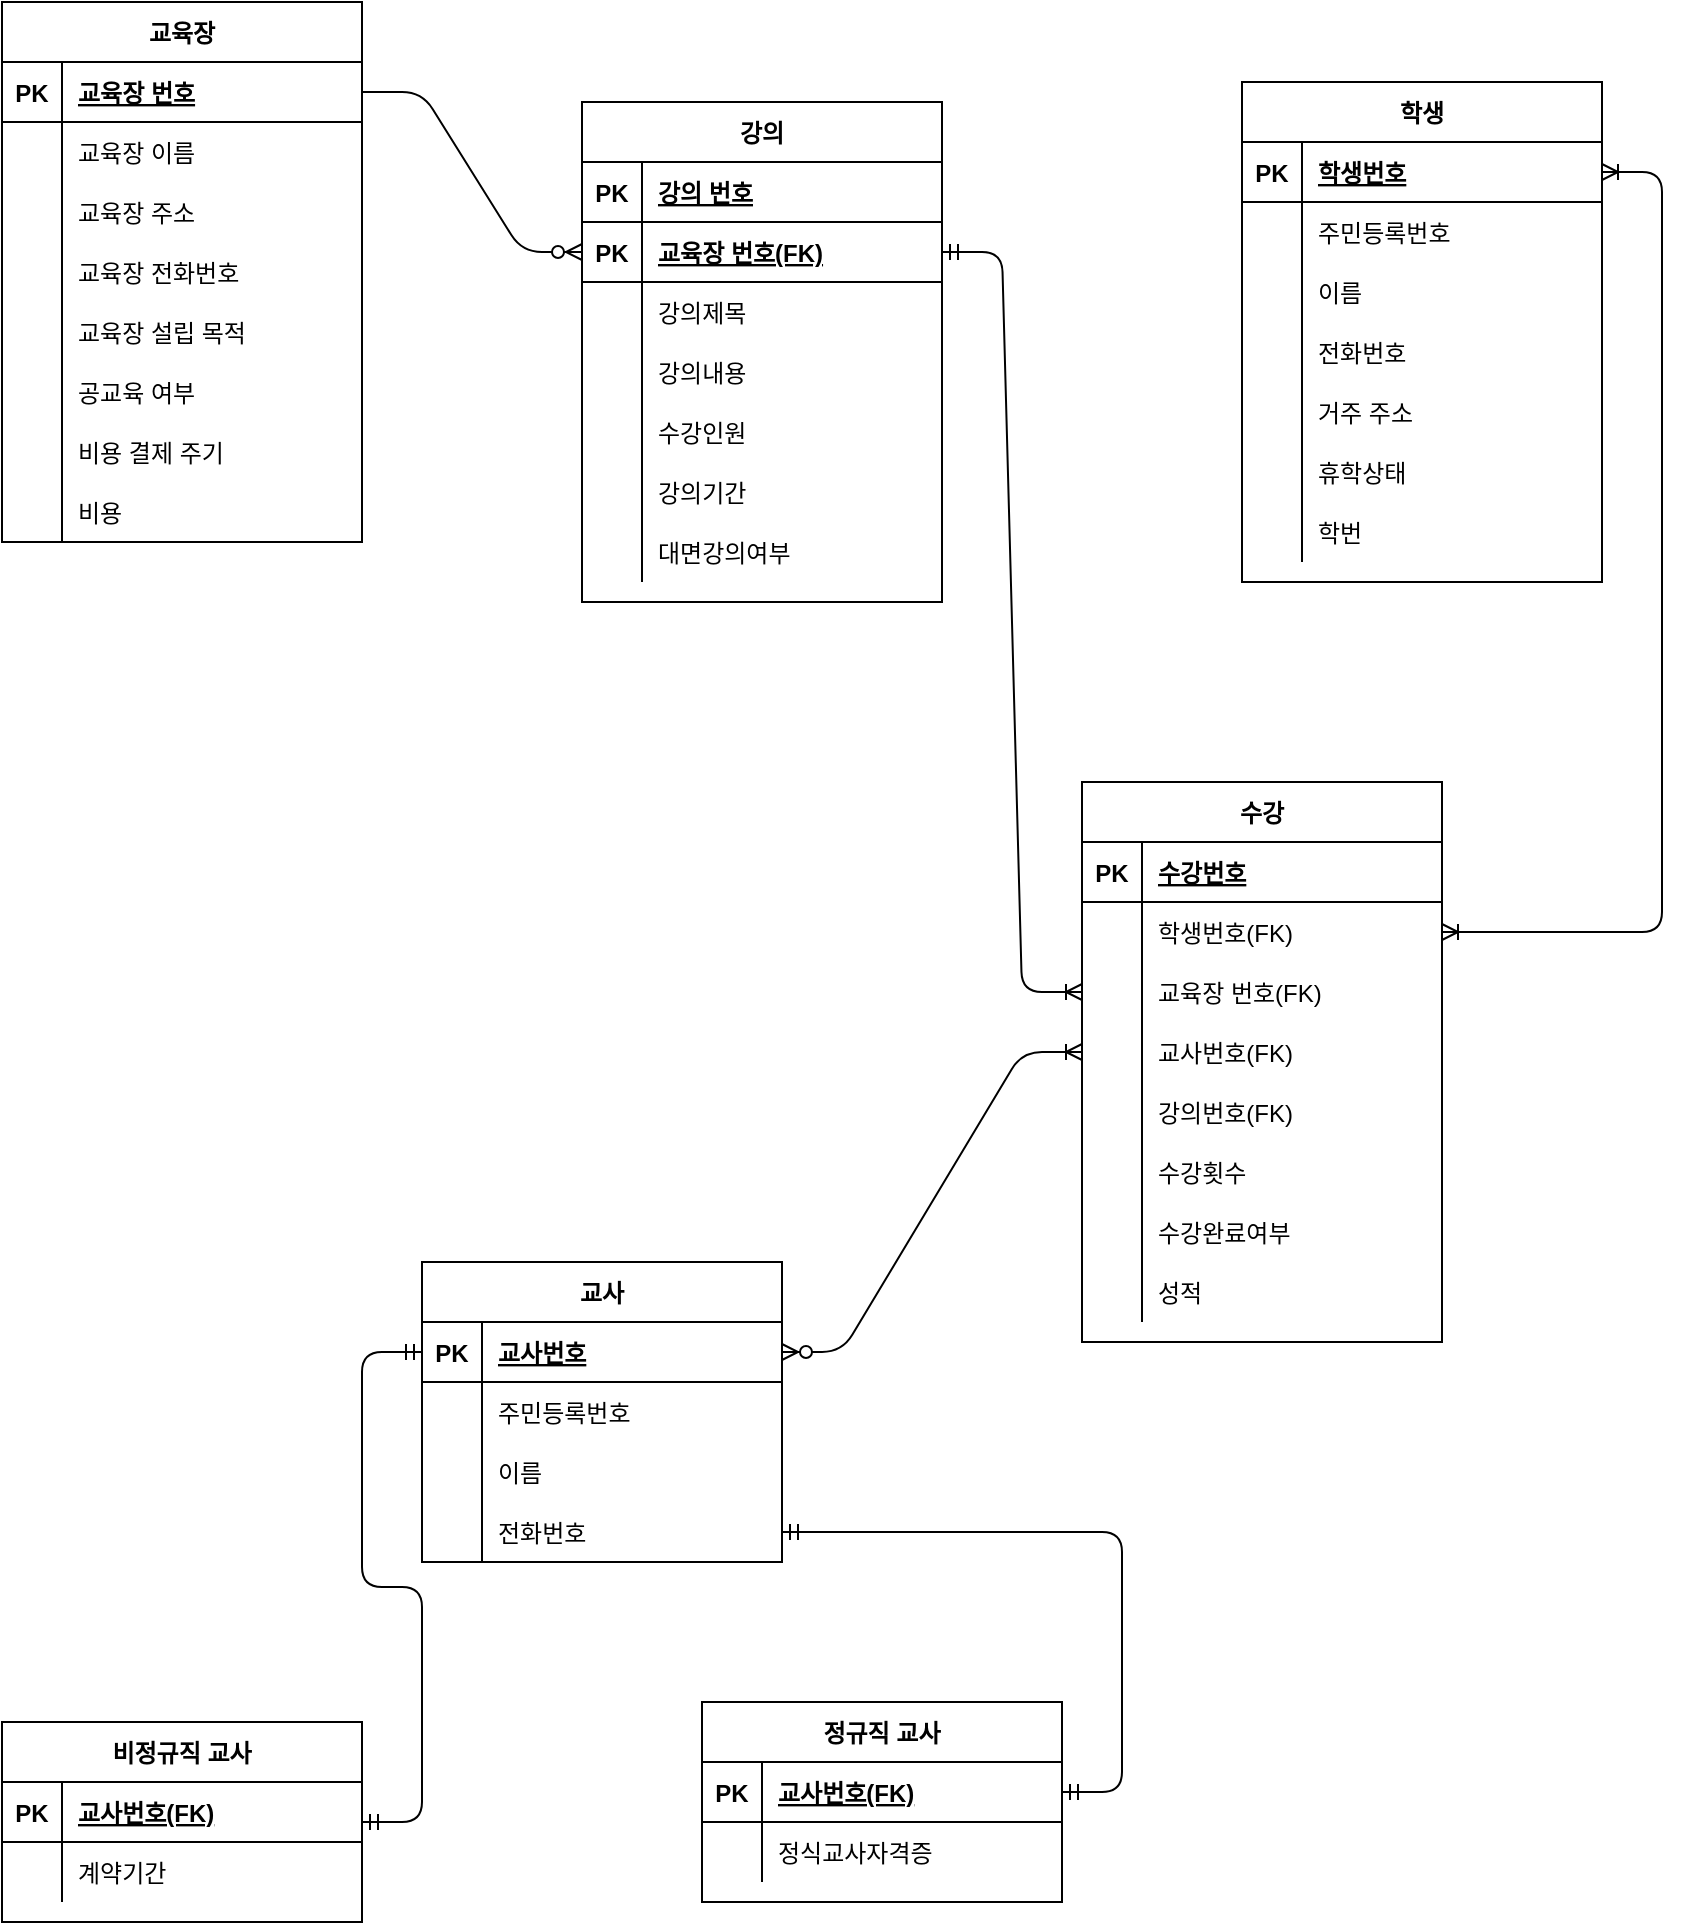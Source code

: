 <mxfile version="14.4.9" type="github">
  <diagram id="R2lEEEUBdFMjLlhIrx00" name="Page-1">
    <mxGraphModel dx="2031" dy="1134" grid="1" gridSize="10" guides="0" tooltips="1" connect="1" arrows="1" fold="1" page="1" pageScale="1" pageWidth="2000" pageHeight="2000" math="0" shadow="0" extFonts="Permanent Marker^https://fonts.googleapis.com/css?family=Permanent+Marker">
      <root>
        <mxCell id="0" />
        <mxCell id="1" parent="0" />
        <mxCell id="V_wv7amkp1t62BWTInBq-62" value="교육장" style="shape=table;startSize=30;container=1;collapsible=1;childLayout=tableLayout;fixedRows=1;rowLines=0;fontStyle=1;align=center;resizeLast=1;" vertex="1" parent="1">
          <mxGeometry x="770" y="10" width="180" height="270" as="geometry">
            <mxRectangle x="700" y="30" width="70" height="30" as="alternateBounds" />
          </mxGeometry>
        </mxCell>
        <mxCell id="V_wv7amkp1t62BWTInBq-63" value="" style="shape=partialRectangle;collapsible=0;dropTarget=0;pointerEvents=0;fillColor=none;top=0;left=0;bottom=1;right=0;points=[[0,0.5],[1,0.5]];portConstraint=eastwest;" vertex="1" parent="V_wv7amkp1t62BWTInBq-62">
          <mxGeometry y="30" width="180" height="30" as="geometry" />
        </mxCell>
        <mxCell id="V_wv7amkp1t62BWTInBq-64" value="PK" style="shape=partialRectangle;connectable=0;fillColor=none;top=0;left=0;bottom=0;right=0;fontStyle=1;overflow=hidden;" vertex="1" parent="V_wv7amkp1t62BWTInBq-63">
          <mxGeometry width="30" height="30" as="geometry" />
        </mxCell>
        <mxCell id="V_wv7amkp1t62BWTInBq-65" value="교육장 번호" style="shape=partialRectangle;connectable=0;fillColor=none;top=0;left=0;bottom=0;right=0;align=left;spacingLeft=6;fontStyle=5;overflow=hidden;" vertex="1" parent="V_wv7amkp1t62BWTInBq-63">
          <mxGeometry x="30" width="150" height="30" as="geometry" />
        </mxCell>
        <mxCell id="V_wv7amkp1t62BWTInBq-66" value="" style="shape=partialRectangle;collapsible=0;dropTarget=0;pointerEvents=0;fillColor=none;top=0;left=0;bottom=0;right=0;points=[[0,0.5],[1,0.5]];portConstraint=eastwest;" vertex="1" parent="V_wv7amkp1t62BWTInBq-62">
          <mxGeometry y="60" width="180" height="30" as="geometry" />
        </mxCell>
        <mxCell id="V_wv7amkp1t62BWTInBq-67" value="" style="shape=partialRectangle;connectable=0;fillColor=none;top=0;left=0;bottom=0;right=0;editable=1;overflow=hidden;" vertex="1" parent="V_wv7amkp1t62BWTInBq-66">
          <mxGeometry width="30" height="30" as="geometry" />
        </mxCell>
        <mxCell id="V_wv7amkp1t62BWTInBq-68" value="교육장 이름" style="shape=partialRectangle;connectable=0;fillColor=none;top=0;left=0;bottom=0;right=0;align=left;spacingLeft=6;overflow=hidden;" vertex="1" parent="V_wv7amkp1t62BWTInBq-66">
          <mxGeometry x="30" width="150" height="30" as="geometry" />
        </mxCell>
        <mxCell id="V_wv7amkp1t62BWTInBq-69" value="" style="shape=partialRectangle;collapsible=0;dropTarget=0;pointerEvents=0;fillColor=none;top=0;left=0;bottom=0;right=0;points=[[0,0.5],[1,0.5]];portConstraint=eastwest;" vertex="1" parent="V_wv7amkp1t62BWTInBq-62">
          <mxGeometry y="90" width="180" height="30" as="geometry" />
        </mxCell>
        <mxCell id="V_wv7amkp1t62BWTInBq-70" value="" style="shape=partialRectangle;connectable=0;fillColor=none;top=0;left=0;bottom=0;right=0;editable=1;overflow=hidden;" vertex="1" parent="V_wv7amkp1t62BWTInBq-69">
          <mxGeometry width="30" height="30" as="geometry" />
        </mxCell>
        <mxCell id="V_wv7amkp1t62BWTInBq-71" value="교육장 주소" style="shape=partialRectangle;connectable=0;fillColor=none;top=0;left=0;bottom=0;right=0;align=left;spacingLeft=6;overflow=hidden;" vertex="1" parent="V_wv7amkp1t62BWTInBq-69">
          <mxGeometry x="30" width="150" height="30" as="geometry" />
        </mxCell>
        <mxCell id="V_wv7amkp1t62BWTInBq-72" value="" style="shape=partialRectangle;collapsible=0;dropTarget=0;pointerEvents=0;fillColor=none;top=0;left=0;bottom=0;right=0;points=[[0,0.5],[1,0.5]];portConstraint=eastwest;" vertex="1" parent="V_wv7amkp1t62BWTInBq-62">
          <mxGeometry y="120" width="180" height="30" as="geometry" />
        </mxCell>
        <mxCell id="V_wv7amkp1t62BWTInBq-73" value="" style="shape=partialRectangle;connectable=0;fillColor=none;top=0;left=0;bottom=0;right=0;editable=1;overflow=hidden;" vertex="1" parent="V_wv7amkp1t62BWTInBq-72">
          <mxGeometry width="30" height="30" as="geometry" />
        </mxCell>
        <mxCell id="V_wv7amkp1t62BWTInBq-74" value="교육장 전화번호" style="shape=partialRectangle;connectable=0;fillColor=none;top=0;left=0;bottom=0;right=0;align=left;spacingLeft=6;overflow=hidden;" vertex="1" parent="V_wv7amkp1t62BWTInBq-72">
          <mxGeometry x="30" width="150" height="30" as="geometry" />
        </mxCell>
        <mxCell id="V_wv7amkp1t62BWTInBq-105" style="shape=partialRectangle;collapsible=0;dropTarget=0;pointerEvents=0;fillColor=none;top=0;left=0;bottom=0;right=0;points=[[0,0.5],[1,0.5]];portConstraint=eastwest;" vertex="1" parent="V_wv7amkp1t62BWTInBq-62">
          <mxGeometry y="150" width="180" height="30" as="geometry" />
        </mxCell>
        <mxCell id="V_wv7amkp1t62BWTInBq-106" style="shape=partialRectangle;connectable=0;fillColor=none;top=0;left=0;bottom=0;right=0;editable=1;overflow=hidden;" vertex="1" parent="V_wv7amkp1t62BWTInBq-105">
          <mxGeometry width="30" height="30" as="geometry" />
        </mxCell>
        <mxCell id="V_wv7amkp1t62BWTInBq-107" value="교육장 설립 목적" style="shape=partialRectangle;connectable=0;fillColor=none;top=0;left=0;bottom=0;right=0;align=left;spacingLeft=6;overflow=hidden;" vertex="1" parent="V_wv7amkp1t62BWTInBq-105">
          <mxGeometry x="30" width="150" height="30" as="geometry" />
        </mxCell>
        <mxCell id="V_wv7amkp1t62BWTInBq-114" style="shape=partialRectangle;collapsible=0;dropTarget=0;pointerEvents=0;fillColor=none;top=0;left=0;bottom=0;right=0;points=[[0,0.5],[1,0.5]];portConstraint=eastwest;" vertex="1" parent="V_wv7amkp1t62BWTInBq-62">
          <mxGeometry y="180" width="180" height="30" as="geometry" />
        </mxCell>
        <mxCell id="V_wv7amkp1t62BWTInBq-115" style="shape=partialRectangle;connectable=0;fillColor=none;top=0;left=0;bottom=0;right=0;editable=1;overflow=hidden;" vertex="1" parent="V_wv7amkp1t62BWTInBq-114">
          <mxGeometry width="30" height="30" as="geometry" />
        </mxCell>
        <mxCell id="V_wv7amkp1t62BWTInBq-116" value="공교육 여부" style="shape=partialRectangle;connectable=0;fillColor=none;top=0;left=0;bottom=0;right=0;align=left;spacingLeft=6;overflow=hidden;" vertex="1" parent="V_wv7amkp1t62BWTInBq-114">
          <mxGeometry x="30" width="150" height="30" as="geometry" />
        </mxCell>
        <mxCell id="V_wv7amkp1t62BWTInBq-111" style="shape=partialRectangle;collapsible=0;dropTarget=0;pointerEvents=0;fillColor=none;top=0;left=0;bottom=0;right=0;points=[[0,0.5],[1,0.5]];portConstraint=eastwest;" vertex="1" parent="V_wv7amkp1t62BWTInBq-62">
          <mxGeometry y="210" width="180" height="30" as="geometry" />
        </mxCell>
        <mxCell id="V_wv7amkp1t62BWTInBq-112" style="shape=partialRectangle;connectable=0;fillColor=none;top=0;left=0;bottom=0;right=0;editable=1;overflow=hidden;" vertex="1" parent="V_wv7amkp1t62BWTInBq-111">
          <mxGeometry width="30" height="30" as="geometry" />
        </mxCell>
        <mxCell id="V_wv7amkp1t62BWTInBq-113" value="비용 결제 주기" style="shape=partialRectangle;connectable=0;fillColor=none;top=0;left=0;bottom=0;right=0;align=left;spacingLeft=6;overflow=hidden;" vertex="1" parent="V_wv7amkp1t62BWTInBq-111">
          <mxGeometry x="30" width="150" height="30" as="geometry" />
        </mxCell>
        <mxCell id="V_wv7amkp1t62BWTInBq-108" style="shape=partialRectangle;collapsible=0;dropTarget=0;pointerEvents=0;fillColor=none;top=0;left=0;bottom=0;right=0;points=[[0,0.5],[1,0.5]];portConstraint=eastwest;" vertex="1" parent="V_wv7amkp1t62BWTInBq-62">
          <mxGeometry y="240" width="180" height="30" as="geometry" />
        </mxCell>
        <mxCell id="V_wv7amkp1t62BWTInBq-109" style="shape=partialRectangle;connectable=0;fillColor=none;top=0;left=0;bottom=0;right=0;editable=1;overflow=hidden;" vertex="1" parent="V_wv7amkp1t62BWTInBq-108">
          <mxGeometry width="30" height="30" as="geometry" />
        </mxCell>
        <mxCell id="V_wv7amkp1t62BWTInBq-110" value="비용" style="shape=partialRectangle;connectable=0;fillColor=none;top=0;left=0;bottom=0;right=0;align=left;spacingLeft=6;overflow=hidden;" vertex="1" parent="V_wv7amkp1t62BWTInBq-108">
          <mxGeometry x="30" width="150" height="30" as="geometry" />
        </mxCell>
        <mxCell id="V_wv7amkp1t62BWTInBq-76" value="학생" style="shape=table;startSize=30;container=1;collapsible=1;childLayout=tableLayout;fixedRows=1;rowLines=0;fontStyle=1;align=center;resizeLast=1;" vertex="1" parent="1">
          <mxGeometry x="1390" y="50" width="180" height="250" as="geometry" />
        </mxCell>
        <mxCell id="V_wv7amkp1t62BWTInBq-77" value="" style="shape=partialRectangle;collapsible=0;dropTarget=0;pointerEvents=0;fillColor=none;top=0;left=0;bottom=1;right=0;points=[[0,0.5],[1,0.5]];portConstraint=eastwest;" vertex="1" parent="V_wv7amkp1t62BWTInBq-76">
          <mxGeometry y="30" width="180" height="30" as="geometry" />
        </mxCell>
        <mxCell id="V_wv7amkp1t62BWTInBq-78" value="PK" style="shape=partialRectangle;connectable=0;fillColor=none;top=0;left=0;bottom=0;right=0;fontStyle=1;overflow=hidden;" vertex="1" parent="V_wv7amkp1t62BWTInBq-77">
          <mxGeometry width="30" height="30" as="geometry" />
        </mxCell>
        <mxCell id="V_wv7amkp1t62BWTInBq-79" value="학생번호" style="shape=partialRectangle;connectable=0;fillColor=none;top=0;left=0;bottom=0;right=0;align=left;spacingLeft=6;fontStyle=5;overflow=hidden;" vertex="1" parent="V_wv7amkp1t62BWTInBq-77">
          <mxGeometry x="30" width="150" height="30" as="geometry" />
        </mxCell>
        <mxCell id="V_wv7amkp1t62BWTInBq-136" style="shape=partialRectangle;collapsible=0;dropTarget=0;pointerEvents=0;fillColor=none;top=0;left=0;bottom=0;right=0;points=[[0,0.5],[1,0.5]];portConstraint=eastwest;" vertex="1" parent="V_wv7amkp1t62BWTInBq-76">
          <mxGeometry y="60" width="180" height="30" as="geometry" />
        </mxCell>
        <mxCell id="V_wv7amkp1t62BWTInBq-137" style="shape=partialRectangle;connectable=0;fillColor=none;top=0;left=0;bottom=0;right=0;editable=1;overflow=hidden;" vertex="1" parent="V_wv7amkp1t62BWTInBq-136">
          <mxGeometry width="30" height="30" as="geometry" />
        </mxCell>
        <mxCell id="V_wv7amkp1t62BWTInBq-138" value="주민등록번호" style="shape=partialRectangle;connectable=0;fillColor=none;top=0;left=0;bottom=0;right=0;align=left;spacingLeft=6;overflow=hidden;" vertex="1" parent="V_wv7amkp1t62BWTInBq-136">
          <mxGeometry x="30" width="150" height="30" as="geometry" />
        </mxCell>
        <mxCell id="V_wv7amkp1t62BWTInBq-80" value="" style="shape=partialRectangle;collapsible=0;dropTarget=0;pointerEvents=0;fillColor=none;top=0;left=0;bottom=0;right=0;points=[[0,0.5],[1,0.5]];portConstraint=eastwest;" vertex="1" parent="V_wv7amkp1t62BWTInBq-76">
          <mxGeometry y="90" width="180" height="30" as="geometry" />
        </mxCell>
        <mxCell id="V_wv7amkp1t62BWTInBq-81" value="" style="shape=partialRectangle;connectable=0;fillColor=none;top=0;left=0;bottom=0;right=0;editable=1;overflow=hidden;" vertex="1" parent="V_wv7amkp1t62BWTInBq-80">
          <mxGeometry width="30" height="30" as="geometry" />
        </mxCell>
        <mxCell id="V_wv7amkp1t62BWTInBq-82" value="이름" style="shape=partialRectangle;connectable=0;fillColor=none;top=0;left=0;bottom=0;right=0;align=left;spacingLeft=6;overflow=hidden;" vertex="1" parent="V_wv7amkp1t62BWTInBq-80">
          <mxGeometry x="30" width="150" height="30" as="geometry" />
        </mxCell>
        <mxCell id="V_wv7amkp1t62BWTInBq-83" value="" style="shape=partialRectangle;collapsible=0;dropTarget=0;pointerEvents=0;fillColor=none;top=0;left=0;bottom=0;right=0;points=[[0,0.5],[1,0.5]];portConstraint=eastwest;" vertex="1" parent="V_wv7amkp1t62BWTInBq-76">
          <mxGeometry y="120" width="180" height="30" as="geometry" />
        </mxCell>
        <mxCell id="V_wv7amkp1t62BWTInBq-84" value="" style="shape=partialRectangle;connectable=0;fillColor=none;top=0;left=0;bottom=0;right=0;editable=1;overflow=hidden;" vertex="1" parent="V_wv7amkp1t62BWTInBq-83">
          <mxGeometry width="30" height="30" as="geometry" />
        </mxCell>
        <mxCell id="V_wv7amkp1t62BWTInBq-85" value="전화번호" style="shape=partialRectangle;connectable=0;fillColor=none;top=0;left=0;bottom=0;right=0;align=left;spacingLeft=6;overflow=hidden;" vertex="1" parent="V_wv7amkp1t62BWTInBq-83">
          <mxGeometry x="30" width="150" height="30" as="geometry" />
        </mxCell>
        <mxCell id="V_wv7amkp1t62BWTInBq-86" value="" style="shape=partialRectangle;collapsible=0;dropTarget=0;pointerEvents=0;fillColor=none;top=0;left=0;bottom=0;right=0;points=[[0,0.5],[1,0.5]];portConstraint=eastwest;" vertex="1" parent="V_wv7amkp1t62BWTInBq-76">
          <mxGeometry y="150" width="180" height="30" as="geometry" />
        </mxCell>
        <mxCell id="V_wv7amkp1t62BWTInBq-87" value="" style="shape=partialRectangle;connectable=0;fillColor=none;top=0;left=0;bottom=0;right=0;editable=1;overflow=hidden;" vertex="1" parent="V_wv7amkp1t62BWTInBq-86">
          <mxGeometry width="30" height="30" as="geometry" />
        </mxCell>
        <mxCell id="V_wv7amkp1t62BWTInBq-88" value="거주 주소" style="shape=partialRectangle;connectable=0;fillColor=none;top=0;left=0;bottom=0;right=0;align=left;spacingLeft=6;overflow=hidden;" vertex="1" parent="V_wv7amkp1t62BWTInBq-86">
          <mxGeometry x="30" width="150" height="30" as="geometry" />
        </mxCell>
        <mxCell id="V_wv7amkp1t62BWTInBq-120" style="shape=partialRectangle;collapsible=0;dropTarget=0;pointerEvents=0;fillColor=none;top=0;left=0;bottom=0;right=0;points=[[0,0.5],[1,0.5]];portConstraint=eastwest;" vertex="1" parent="V_wv7amkp1t62BWTInBq-76">
          <mxGeometry y="180" width="180" height="30" as="geometry" />
        </mxCell>
        <mxCell id="V_wv7amkp1t62BWTInBq-121" style="shape=partialRectangle;connectable=0;fillColor=none;top=0;left=0;bottom=0;right=0;editable=1;overflow=hidden;" vertex="1" parent="V_wv7amkp1t62BWTInBq-120">
          <mxGeometry width="30" height="30" as="geometry" />
        </mxCell>
        <mxCell id="V_wv7amkp1t62BWTInBq-122" value="휴학상태" style="shape=partialRectangle;connectable=0;fillColor=none;top=0;left=0;bottom=0;right=0;align=left;spacingLeft=6;overflow=hidden;" vertex="1" parent="V_wv7amkp1t62BWTInBq-120">
          <mxGeometry x="30" width="150" height="30" as="geometry" />
        </mxCell>
        <mxCell id="V_wv7amkp1t62BWTInBq-117" style="shape=partialRectangle;collapsible=0;dropTarget=0;pointerEvents=0;fillColor=none;top=0;left=0;bottom=0;right=0;points=[[0,0.5],[1,0.5]];portConstraint=eastwest;" vertex="1" parent="V_wv7amkp1t62BWTInBq-76">
          <mxGeometry y="210" width="180" height="30" as="geometry" />
        </mxCell>
        <mxCell id="V_wv7amkp1t62BWTInBq-118" style="shape=partialRectangle;connectable=0;fillColor=none;top=0;left=0;bottom=0;right=0;editable=1;overflow=hidden;" vertex="1" parent="V_wv7amkp1t62BWTInBq-117">
          <mxGeometry width="30" height="30" as="geometry" />
        </mxCell>
        <mxCell id="V_wv7amkp1t62BWTInBq-119" value="학번" style="shape=partialRectangle;connectable=0;fillColor=none;top=0;left=0;bottom=0;right=0;align=left;spacingLeft=6;overflow=hidden;" vertex="1" parent="V_wv7amkp1t62BWTInBq-117">
          <mxGeometry x="30" width="150" height="30" as="geometry" />
        </mxCell>
        <mxCell id="V_wv7amkp1t62BWTInBq-123" value="수강" style="shape=table;startSize=30;container=1;collapsible=1;childLayout=tableLayout;fixedRows=1;rowLines=0;fontStyle=1;align=center;resizeLast=1;" vertex="1" parent="1">
          <mxGeometry x="1310" y="400" width="180" height="280" as="geometry" />
        </mxCell>
        <mxCell id="V_wv7amkp1t62BWTInBq-124" value="" style="shape=partialRectangle;collapsible=0;dropTarget=0;pointerEvents=0;fillColor=none;top=0;left=0;bottom=1;right=0;points=[[0,0.5],[1,0.5]];portConstraint=eastwest;" vertex="1" parent="V_wv7amkp1t62BWTInBq-123">
          <mxGeometry y="30" width="180" height="30" as="geometry" />
        </mxCell>
        <mxCell id="V_wv7amkp1t62BWTInBq-125" value="PK" style="shape=partialRectangle;connectable=0;fillColor=none;top=0;left=0;bottom=0;right=0;fontStyle=1;overflow=hidden;" vertex="1" parent="V_wv7amkp1t62BWTInBq-124">
          <mxGeometry width="30" height="30" as="geometry" />
        </mxCell>
        <mxCell id="V_wv7amkp1t62BWTInBq-126" value="수강번호" style="shape=partialRectangle;connectable=0;fillColor=none;top=0;left=0;bottom=0;right=0;align=left;spacingLeft=6;fontStyle=5;overflow=hidden;" vertex="1" parent="V_wv7amkp1t62BWTInBq-124">
          <mxGeometry x="30" width="150" height="30" as="geometry" />
        </mxCell>
        <mxCell id="V_wv7amkp1t62BWTInBq-127" value="" style="shape=partialRectangle;collapsible=0;dropTarget=0;pointerEvents=0;fillColor=none;top=0;left=0;bottom=0;right=0;points=[[0,0.5],[1,0.5]];portConstraint=eastwest;" vertex="1" parent="V_wv7amkp1t62BWTInBq-123">
          <mxGeometry y="60" width="180" height="30" as="geometry" />
        </mxCell>
        <mxCell id="V_wv7amkp1t62BWTInBq-128" value="" style="shape=partialRectangle;connectable=0;fillColor=none;top=0;left=0;bottom=0;right=0;editable=1;overflow=hidden;" vertex="1" parent="V_wv7amkp1t62BWTInBq-127">
          <mxGeometry width="30" height="30" as="geometry" />
        </mxCell>
        <mxCell id="V_wv7amkp1t62BWTInBq-129" value="학생번호(FK)" style="shape=partialRectangle;connectable=0;fillColor=none;top=0;left=0;bottom=0;right=0;align=left;spacingLeft=6;overflow=hidden;" vertex="1" parent="V_wv7amkp1t62BWTInBq-127">
          <mxGeometry x="30" width="150" height="30" as="geometry" />
        </mxCell>
        <mxCell id="V_wv7amkp1t62BWTInBq-130" value="" style="shape=partialRectangle;collapsible=0;dropTarget=0;pointerEvents=0;fillColor=none;top=0;left=0;bottom=0;right=0;points=[[0,0.5],[1,0.5]];portConstraint=eastwest;" vertex="1" parent="V_wv7amkp1t62BWTInBq-123">
          <mxGeometry y="90" width="180" height="30" as="geometry" />
        </mxCell>
        <mxCell id="V_wv7amkp1t62BWTInBq-131" value="" style="shape=partialRectangle;connectable=0;fillColor=none;top=0;left=0;bottom=0;right=0;editable=1;overflow=hidden;" vertex="1" parent="V_wv7amkp1t62BWTInBq-130">
          <mxGeometry width="30" height="30" as="geometry" />
        </mxCell>
        <mxCell id="V_wv7amkp1t62BWTInBq-132" value="교육장 번호(FK)" style="shape=partialRectangle;connectable=0;fillColor=none;top=0;left=0;bottom=0;right=0;align=left;spacingLeft=6;overflow=hidden;" vertex="1" parent="V_wv7amkp1t62BWTInBq-130">
          <mxGeometry x="30" width="150" height="30" as="geometry" />
        </mxCell>
        <mxCell id="V_wv7amkp1t62BWTInBq-254" style="shape=partialRectangle;collapsible=0;dropTarget=0;pointerEvents=0;fillColor=none;top=0;left=0;bottom=0;right=0;points=[[0,0.5],[1,0.5]];portConstraint=eastwest;" vertex="1" parent="V_wv7amkp1t62BWTInBq-123">
          <mxGeometry y="120" width="180" height="30" as="geometry" />
        </mxCell>
        <mxCell id="V_wv7amkp1t62BWTInBq-255" style="shape=partialRectangle;connectable=0;fillColor=none;top=0;left=0;bottom=0;right=0;editable=1;overflow=hidden;" vertex="1" parent="V_wv7amkp1t62BWTInBq-254">
          <mxGeometry width="30" height="30" as="geometry" />
        </mxCell>
        <mxCell id="V_wv7amkp1t62BWTInBq-256" value="교사번호(FK)" style="shape=partialRectangle;connectable=0;fillColor=none;top=0;left=0;bottom=0;right=0;align=left;spacingLeft=6;overflow=hidden;" vertex="1" parent="V_wv7amkp1t62BWTInBq-254">
          <mxGeometry x="30" width="150" height="30" as="geometry" />
        </mxCell>
        <mxCell id="V_wv7amkp1t62BWTInBq-133" value="" style="shape=partialRectangle;collapsible=0;dropTarget=0;pointerEvents=0;fillColor=none;top=0;left=0;bottom=0;right=0;points=[[0,0.5],[1,0.5]];portConstraint=eastwest;" vertex="1" parent="V_wv7amkp1t62BWTInBq-123">
          <mxGeometry y="150" width="180" height="30" as="geometry" />
        </mxCell>
        <mxCell id="V_wv7amkp1t62BWTInBq-134" value="" style="shape=partialRectangle;connectable=0;fillColor=none;top=0;left=0;bottom=0;right=0;editable=1;overflow=hidden;" vertex="1" parent="V_wv7amkp1t62BWTInBq-133">
          <mxGeometry width="30" height="30" as="geometry" />
        </mxCell>
        <mxCell id="V_wv7amkp1t62BWTInBq-135" value="강의번호(FK)" style="shape=partialRectangle;connectable=0;fillColor=none;top=0;left=0;bottom=0;right=0;align=left;spacingLeft=6;overflow=hidden;" vertex="1" parent="V_wv7amkp1t62BWTInBq-133">
          <mxGeometry x="30" width="150" height="30" as="geometry" />
        </mxCell>
        <mxCell id="V_wv7amkp1t62BWTInBq-234" style="shape=partialRectangle;collapsible=0;dropTarget=0;pointerEvents=0;fillColor=none;top=0;left=0;bottom=0;right=0;points=[[0,0.5],[1,0.5]];portConstraint=eastwest;" vertex="1" parent="V_wv7amkp1t62BWTInBq-123">
          <mxGeometry y="180" width="180" height="30" as="geometry" />
        </mxCell>
        <mxCell id="V_wv7amkp1t62BWTInBq-235" style="shape=partialRectangle;connectable=0;fillColor=none;top=0;left=0;bottom=0;right=0;editable=1;overflow=hidden;" vertex="1" parent="V_wv7amkp1t62BWTInBq-234">
          <mxGeometry width="30" height="30" as="geometry" />
        </mxCell>
        <mxCell id="V_wv7amkp1t62BWTInBq-236" value="수강횟수" style="shape=partialRectangle;connectable=0;fillColor=none;top=0;left=0;bottom=0;right=0;align=left;spacingLeft=6;overflow=hidden;" vertex="1" parent="V_wv7amkp1t62BWTInBq-234">
          <mxGeometry x="30" width="150" height="30" as="geometry" />
        </mxCell>
        <mxCell id="V_wv7amkp1t62BWTInBq-246" style="shape=partialRectangle;collapsible=0;dropTarget=0;pointerEvents=0;fillColor=none;top=0;left=0;bottom=0;right=0;points=[[0,0.5],[1,0.5]];portConstraint=eastwest;" vertex="1" parent="V_wv7amkp1t62BWTInBq-123">
          <mxGeometry y="210" width="180" height="30" as="geometry" />
        </mxCell>
        <mxCell id="V_wv7amkp1t62BWTInBq-247" style="shape=partialRectangle;connectable=0;fillColor=none;top=0;left=0;bottom=0;right=0;editable=1;overflow=hidden;" vertex="1" parent="V_wv7amkp1t62BWTInBq-246">
          <mxGeometry width="30" height="30" as="geometry" />
        </mxCell>
        <mxCell id="V_wv7amkp1t62BWTInBq-248" value="수강완료여부" style="shape=partialRectangle;connectable=0;fillColor=none;top=0;left=0;bottom=0;right=0;align=left;spacingLeft=6;overflow=hidden;" vertex="1" parent="V_wv7amkp1t62BWTInBq-246">
          <mxGeometry x="30" width="150" height="30" as="geometry" />
        </mxCell>
        <mxCell id="V_wv7amkp1t62BWTInBq-243" style="shape=partialRectangle;collapsible=0;dropTarget=0;pointerEvents=0;fillColor=none;top=0;left=0;bottom=0;right=0;points=[[0,0.5],[1,0.5]];portConstraint=eastwest;" vertex="1" parent="V_wv7amkp1t62BWTInBq-123">
          <mxGeometry y="240" width="180" height="30" as="geometry" />
        </mxCell>
        <mxCell id="V_wv7amkp1t62BWTInBq-244" style="shape=partialRectangle;connectable=0;fillColor=none;top=0;left=0;bottom=0;right=0;editable=1;overflow=hidden;" vertex="1" parent="V_wv7amkp1t62BWTInBq-243">
          <mxGeometry width="30" height="30" as="geometry" />
        </mxCell>
        <mxCell id="V_wv7amkp1t62BWTInBq-245" value="성적" style="shape=partialRectangle;connectable=0;fillColor=none;top=0;left=0;bottom=0;right=0;align=left;spacingLeft=6;overflow=hidden;" vertex="1" parent="V_wv7amkp1t62BWTInBq-243">
          <mxGeometry x="30" width="150" height="30" as="geometry" />
        </mxCell>
        <mxCell id="V_wv7amkp1t62BWTInBq-139" value="강의" style="shape=table;startSize=30;container=1;collapsible=1;childLayout=tableLayout;fixedRows=1;rowLines=0;fontStyle=1;align=center;resizeLast=1;" vertex="1" parent="1">
          <mxGeometry x="1060" y="60" width="180" height="250" as="geometry" />
        </mxCell>
        <mxCell id="V_wv7amkp1t62BWTInBq-172" style="shape=partialRectangle;collapsible=0;dropTarget=0;pointerEvents=0;fillColor=none;top=0;left=0;bottom=1;right=0;points=[[0,0.5],[1,0.5]];portConstraint=eastwest;" vertex="1" parent="V_wv7amkp1t62BWTInBq-139">
          <mxGeometry y="30" width="180" height="30" as="geometry" />
        </mxCell>
        <mxCell id="V_wv7amkp1t62BWTInBq-173" value="PK" style="shape=partialRectangle;connectable=0;fillColor=none;top=0;left=0;bottom=0;right=0;fontStyle=1;overflow=hidden;" vertex="1" parent="V_wv7amkp1t62BWTInBq-172">
          <mxGeometry width="30" height="30" as="geometry" />
        </mxCell>
        <mxCell id="V_wv7amkp1t62BWTInBq-174" value="강의 번호" style="shape=partialRectangle;connectable=0;fillColor=none;top=0;left=0;bottom=0;right=0;align=left;spacingLeft=6;fontStyle=5;overflow=hidden;" vertex="1" parent="V_wv7amkp1t62BWTInBq-172">
          <mxGeometry x="30" width="150" height="30" as="geometry" />
        </mxCell>
        <mxCell id="V_wv7amkp1t62BWTInBq-140" value="" style="shape=partialRectangle;collapsible=0;dropTarget=0;pointerEvents=0;fillColor=none;top=0;left=0;bottom=1;right=0;points=[[0,0.5],[1,0.5]];portConstraint=eastwest;" vertex="1" parent="V_wv7amkp1t62BWTInBq-139">
          <mxGeometry y="60" width="180" height="30" as="geometry" />
        </mxCell>
        <mxCell id="V_wv7amkp1t62BWTInBq-141" value="PK" style="shape=partialRectangle;connectable=0;fillColor=none;top=0;left=0;bottom=0;right=0;fontStyle=1;overflow=hidden;" vertex="1" parent="V_wv7amkp1t62BWTInBq-140">
          <mxGeometry width="30" height="30" as="geometry" />
        </mxCell>
        <mxCell id="V_wv7amkp1t62BWTInBq-142" value="교육장 번호(FK)" style="shape=partialRectangle;connectable=0;fillColor=none;top=0;left=0;bottom=0;right=0;align=left;spacingLeft=6;fontStyle=5;overflow=hidden;" vertex="1" parent="V_wv7amkp1t62BWTInBq-140">
          <mxGeometry x="30" width="150" height="30" as="geometry" />
        </mxCell>
        <mxCell id="V_wv7amkp1t62BWTInBq-237" style="shape=partialRectangle;collapsible=0;dropTarget=0;pointerEvents=0;fillColor=none;top=0;left=0;bottom=0;right=0;points=[[0,0.5],[1,0.5]];portConstraint=eastwest;" vertex="1" parent="V_wv7amkp1t62BWTInBq-139">
          <mxGeometry y="90" width="180" height="30" as="geometry" />
        </mxCell>
        <mxCell id="V_wv7amkp1t62BWTInBq-238" style="shape=partialRectangle;connectable=0;fillColor=none;top=0;left=0;bottom=0;right=0;editable=1;overflow=hidden;" vertex="1" parent="V_wv7amkp1t62BWTInBq-237">
          <mxGeometry width="30" height="30" as="geometry" />
        </mxCell>
        <mxCell id="V_wv7amkp1t62BWTInBq-239" value="강의제목" style="shape=partialRectangle;connectable=0;fillColor=none;top=0;left=0;bottom=0;right=0;align=left;spacingLeft=6;overflow=hidden;" vertex="1" parent="V_wv7amkp1t62BWTInBq-237">
          <mxGeometry x="30" width="150" height="30" as="geometry" />
        </mxCell>
        <mxCell id="V_wv7amkp1t62BWTInBq-143" value="" style="shape=partialRectangle;collapsible=0;dropTarget=0;pointerEvents=0;fillColor=none;top=0;left=0;bottom=0;right=0;points=[[0,0.5],[1,0.5]];portConstraint=eastwest;" vertex="1" parent="V_wv7amkp1t62BWTInBq-139">
          <mxGeometry y="120" width="180" height="30" as="geometry" />
        </mxCell>
        <mxCell id="V_wv7amkp1t62BWTInBq-144" value="" style="shape=partialRectangle;connectable=0;fillColor=none;top=0;left=0;bottom=0;right=0;editable=1;overflow=hidden;" vertex="1" parent="V_wv7amkp1t62BWTInBq-143">
          <mxGeometry width="30" height="30" as="geometry" />
        </mxCell>
        <mxCell id="V_wv7amkp1t62BWTInBq-145" value="강의내용" style="shape=partialRectangle;connectable=0;fillColor=none;top=0;left=0;bottom=0;right=0;align=left;spacingLeft=6;overflow=hidden;" vertex="1" parent="V_wv7amkp1t62BWTInBq-143">
          <mxGeometry x="30" width="150" height="30" as="geometry" />
        </mxCell>
        <mxCell id="V_wv7amkp1t62BWTInBq-146" value="" style="shape=partialRectangle;collapsible=0;dropTarget=0;pointerEvents=0;fillColor=none;top=0;left=0;bottom=0;right=0;points=[[0,0.5],[1,0.5]];portConstraint=eastwest;" vertex="1" parent="V_wv7amkp1t62BWTInBq-139">
          <mxGeometry y="150" width="180" height="30" as="geometry" />
        </mxCell>
        <mxCell id="V_wv7amkp1t62BWTInBq-147" value="" style="shape=partialRectangle;connectable=0;fillColor=none;top=0;left=0;bottom=0;right=0;editable=1;overflow=hidden;" vertex="1" parent="V_wv7amkp1t62BWTInBq-146">
          <mxGeometry width="30" height="30" as="geometry" />
        </mxCell>
        <mxCell id="V_wv7amkp1t62BWTInBq-148" value="수강인원" style="shape=partialRectangle;connectable=0;fillColor=none;top=0;left=0;bottom=0;right=0;align=left;spacingLeft=6;overflow=hidden;" vertex="1" parent="V_wv7amkp1t62BWTInBq-146">
          <mxGeometry x="30" width="150" height="30" as="geometry" />
        </mxCell>
        <mxCell id="V_wv7amkp1t62BWTInBq-149" value="" style="shape=partialRectangle;collapsible=0;dropTarget=0;pointerEvents=0;fillColor=none;top=0;left=0;bottom=0;right=0;points=[[0,0.5],[1,0.5]];portConstraint=eastwest;" vertex="1" parent="V_wv7amkp1t62BWTInBq-139">
          <mxGeometry y="180" width="180" height="30" as="geometry" />
        </mxCell>
        <mxCell id="V_wv7amkp1t62BWTInBq-150" value="" style="shape=partialRectangle;connectable=0;fillColor=none;top=0;left=0;bottom=0;right=0;editable=1;overflow=hidden;" vertex="1" parent="V_wv7amkp1t62BWTInBq-149">
          <mxGeometry width="30" height="30" as="geometry" />
        </mxCell>
        <mxCell id="V_wv7amkp1t62BWTInBq-151" value="강의기간" style="shape=partialRectangle;connectable=0;fillColor=none;top=0;left=0;bottom=0;right=0;align=left;spacingLeft=6;overflow=hidden;" vertex="1" parent="V_wv7amkp1t62BWTInBq-149">
          <mxGeometry x="30" width="150" height="30" as="geometry" />
        </mxCell>
        <mxCell id="V_wv7amkp1t62BWTInBq-178" style="shape=partialRectangle;collapsible=0;dropTarget=0;pointerEvents=0;fillColor=none;top=0;left=0;bottom=0;right=0;points=[[0,0.5],[1,0.5]];portConstraint=eastwest;" vertex="1" parent="V_wv7amkp1t62BWTInBq-139">
          <mxGeometry y="210" width="180" height="30" as="geometry" />
        </mxCell>
        <mxCell id="V_wv7amkp1t62BWTInBq-179" style="shape=partialRectangle;connectable=0;fillColor=none;top=0;left=0;bottom=0;right=0;editable=1;overflow=hidden;" vertex="1" parent="V_wv7amkp1t62BWTInBq-178">
          <mxGeometry width="30" height="30" as="geometry" />
        </mxCell>
        <mxCell id="V_wv7amkp1t62BWTInBq-180" value="대면강의여부" style="shape=partialRectangle;connectable=0;fillColor=none;top=0;left=0;bottom=0;right=0;align=left;spacingLeft=6;overflow=hidden;" vertex="1" parent="V_wv7amkp1t62BWTInBq-178">
          <mxGeometry x="30" width="150" height="30" as="geometry" />
        </mxCell>
        <mxCell id="V_wv7amkp1t62BWTInBq-181" value="" style="edgeStyle=entityRelationEdgeStyle;fontSize=12;html=1;endArrow=ERzeroToMany;endFill=1;exitX=1;exitY=0.5;exitDx=0;exitDy=0;" edge="1" parent="1" source="V_wv7amkp1t62BWTInBq-63" target="V_wv7amkp1t62BWTInBq-140">
          <mxGeometry width="100" height="100" relative="1" as="geometry">
            <mxPoint x="940" y="220" as="sourcePoint" />
            <mxPoint x="1040" y="120" as="targetPoint" />
          </mxGeometry>
        </mxCell>
        <mxCell id="V_wv7amkp1t62BWTInBq-182" value="교사" style="shape=table;startSize=30;container=1;collapsible=1;childLayout=tableLayout;fixedRows=1;rowLines=0;fontStyle=1;align=center;resizeLast=1;" vertex="1" parent="1">
          <mxGeometry x="980" y="640" width="180" height="150" as="geometry" />
        </mxCell>
        <mxCell id="V_wv7amkp1t62BWTInBq-183" value="" style="shape=partialRectangle;collapsible=0;dropTarget=0;pointerEvents=0;fillColor=none;top=0;left=0;bottom=1;right=0;points=[[0,0.5],[1,0.5]];portConstraint=eastwest;" vertex="1" parent="V_wv7amkp1t62BWTInBq-182">
          <mxGeometry y="30" width="180" height="30" as="geometry" />
        </mxCell>
        <mxCell id="V_wv7amkp1t62BWTInBq-184" value="PK" style="shape=partialRectangle;connectable=0;fillColor=none;top=0;left=0;bottom=0;right=0;fontStyle=1;overflow=hidden;" vertex="1" parent="V_wv7amkp1t62BWTInBq-183">
          <mxGeometry width="30" height="30" as="geometry" />
        </mxCell>
        <mxCell id="V_wv7amkp1t62BWTInBq-185" value="교사번호" style="shape=partialRectangle;connectable=0;fillColor=none;top=0;left=0;bottom=0;right=0;align=left;spacingLeft=6;fontStyle=5;overflow=hidden;" vertex="1" parent="V_wv7amkp1t62BWTInBq-183">
          <mxGeometry x="30" width="150" height="30" as="geometry" />
        </mxCell>
        <mxCell id="V_wv7amkp1t62BWTInBq-186" value="" style="shape=partialRectangle;collapsible=0;dropTarget=0;pointerEvents=0;fillColor=none;top=0;left=0;bottom=0;right=0;points=[[0,0.5],[1,0.5]];portConstraint=eastwest;" vertex="1" parent="V_wv7amkp1t62BWTInBq-182">
          <mxGeometry y="60" width="180" height="30" as="geometry" />
        </mxCell>
        <mxCell id="V_wv7amkp1t62BWTInBq-187" value="" style="shape=partialRectangle;connectable=0;fillColor=none;top=0;left=0;bottom=0;right=0;editable=1;overflow=hidden;" vertex="1" parent="V_wv7amkp1t62BWTInBq-186">
          <mxGeometry width="30" height="30" as="geometry" />
        </mxCell>
        <mxCell id="V_wv7amkp1t62BWTInBq-188" value="주민등록번호" style="shape=partialRectangle;connectable=0;fillColor=none;top=0;left=0;bottom=0;right=0;align=left;spacingLeft=6;overflow=hidden;" vertex="1" parent="V_wv7amkp1t62BWTInBq-186">
          <mxGeometry x="30" width="150" height="30" as="geometry" />
        </mxCell>
        <mxCell id="V_wv7amkp1t62BWTInBq-189" value="" style="shape=partialRectangle;collapsible=0;dropTarget=0;pointerEvents=0;fillColor=none;top=0;left=0;bottom=0;right=0;points=[[0,0.5],[1,0.5]];portConstraint=eastwest;" vertex="1" parent="V_wv7amkp1t62BWTInBq-182">
          <mxGeometry y="90" width="180" height="30" as="geometry" />
        </mxCell>
        <mxCell id="V_wv7amkp1t62BWTInBq-190" value="" style="shape=partialRectangle;connectable=0;fillColor=none;top=0;left=0;bottom=0;right=0;editable=1;overflow=hidden;" vertex="1" parent="V_wv7amkp1t62BWTInBq-189">
          <mxGeometry width="30" height="30" as="geometry" />
        </mxCell>
        <mxCell id="V_wv7amkp1t62BWTInBq-191" value="이름" style="shape=partialRectangle;connectable=0;fillColor=none;top=0;left=0;bottom=0;right=0;align=left;spacingLeft=6;overflow=hidden;" vertex="1" parent="V_wv7amkp1t62BWTInBq-189">
          <mxGeometry x="30" width="150" height="30" as="geometry" />
        </mxCell>
        <mxCell id="V_wv7amkp1t62BWTInBq-192" value="" style="shape=partialRectangle;collapsible=0;dropTarget=0;pointerEvents=0;fillColor=none;top=0;left=0;bottom=0;right=0;points=[[0,0.5],[1,0.5]];portConstraint=eastwest;" vertex="1" parent="V_wv7amkp1t62BWTInBq-182">
          <mxGeometry y="120" width="180" height="30" as="geometry" />
        </mxCell>
        <mxCell id="V_wv7amkp1t62BWTInBq-193" value="" style="shape=partialRectangle;connectable=0;fillColor=none;top=0;left=0;bottom=0;right=0;editable=1;overflow=hidden;" vertex="1" parent="V_wv7amkp1t62BWTInBq-192">
          <mxGeometry width="30" height="30" as="geometry" />
        </mxCell>
        <mxCell id="V_wv7amkp1t62BWTInBq-194" value="전화번호" style="shape=partialRectangle;connectable=0;fillColor=none;top=0;left=0;bottom=0;right=0;align=left;spacingLeft=6;overflow=hidden;" vertex="1" parent="V_wv7amkp1t62BWTInBq-192">
          <mxGeometry x="30" width="150" height="30" as="geometry" />
        </mxCell>
        <mxCell id="V_wv7amkp1t62BWTInBq-201" value="정규직 교사" style="shape=table;startSize=30;container=1;collapsible=1;childLayout=tableLayout;fixedRows=1;rowLines=0;fontStyle=1;align=center;resizeLast=1;" vertex="1" parent="1">
          <mxGeometry x="1120" y="860" width="180" height="100" as="geometry" />
        </mxCell>
        <mxCell id="V_wv7amkp1t62BWTInBq-202" value="" style="shape=partialRectangle;collapsible=0;dropTarget=0;pointerEvents=0;fillColor=none;top=0;left=0;bottom=1;right=0;points=[[0,0.5],[1,0.5]];portConstraint=eastwest;" vertex="1" parent="V_wv7amkp1t62BWTInBq-201">
          <mxGeometry y="30" width="180" height="30" as="geometry" />
        </mxCell>
        <mxCell id="V_wv7amkp1t62BWTInBq-203" value="PK" style="shape=partialRectangle;connectable=0;fillColor=none;top=0;left=0;bottom=0;right=0;fontStyle=1;overflow=hidden;" vertex="1" parent="V_wv7amkp1t62BWTInBq-202">
          <mxGeometry width="30" height="30" as="geometry" />
        </mxCell>
        <mxCell id="V_wv7amkp1t62BWTInBq-204" value="교사번호(FK)" style="shape=partialRectangle;connectable=0;fillColor=none;top=0;left=0;bottom=0;right=0;align=left;spacingLeft=6;fontStyle=5;overflow=hidden;" vertex="1" parent="V_wv7amkp1t62BWTInBq-202">
          <mxGeometry x="30" width="150" height="30" as="geometry" />
        </mxCell>
        <mxCell id="V_wv7amkp1t62BWTInBq-205" value="" style="shape=partialRectangle;collapsible=0;dropTarget=0;pointerEvents=0;fillColor=none;top=0;left=0;bottom=0;right=0;points=[[0,0.5],[1,0.5]];portConstraint=eastwest;" vertex="1" parent="V_wv7amkp1t62BWTInBq-201">
          <mxGeometry y="60" width="180" height="30" as="geometry" />
        </mxCell>
        <mxCell id="V_wv7amkp1t62BWTInBq-206" value="" style="shape=partialRectangle;connectable=0;fillColor=none;top=0;left=0;bottom=0;right=0;editable=1;overflow=hidden;" vertex="1" parent="V_wv7amkp1t62BWTInBq-205">
          <mxGeometry width="30" height="30" as="geometry" />
        </mxCell>
        <mxCell id="V_wv7amkp1t62BWTInBq-207" value="정식교사자격증" style="shape=partialRectangle;connectable=0;fillColor=none;top=0;left=0;bottom=0;right=0;align=left;spacingLeft=6;overflow=hidden;" vertex="1" parent="V_wv7amkp1t62BWTInBq-205">
          <mxGeometry x="30" width="150" height="30" as="geometry" />
        </mxCell>
        <mxCell id="V_wv7amkp1t62BWTInBq-214" value="비정규직 교사" style="shape=table;startSize=30;container=1;collapsible=1;childLayout=tableLayout;fixedRows=1;rowLines=0;fontStyle=1;align=center;resizeLast=1;" vertex="1" parent="1">
          <mxGeometry x="770" y="870" width="180" height="100" as="geometry" />
        </mxCell>
        <mxCell id="V_wv7amkp1t62BWTInBq-215" value="" style="shape=partialRectangle;collapsible=0;dropTarget=0;pointerEvents=0;fillColor=none;top=0;left=0;bottom=1;right=0;points=[[0,0.5],[1,0.5]];portConstraint=eastwest;" vertex="1" parent="V_wv7amkp1t62BWTInBq-214">
          <mxGeometry y="30" width="180" height="30" as="geometry" />
        </mxCell>
        <mxCell id="V_wv7amkp1t62BWTInBq-216" value="PK" style="shape=partialRectangle;connectable=0;fillColor=none;top=0;left=0;bottom=0;right=0;fontStyle=1;overflow=hidden;" vertex="1" parent="V_wv7amkp1t62BWTInBq-215">
          <mxGeometry width="30" height="30" as="geometry" />
        </mxCell>
        <mxCell id="V_wv7amkp1t62BWTInBq-217" value="교사번호(FK)" style="shape=partialRectangle;connectable=0;fillColor=none;top=0;left=0;bottom=0;right=0;align=left;spacingLeft=6;fontStyle=5;overflow=hidden;" vertex="1" parent="V_wv7amkp1t62BWTInBq-215">
          <mxGeometry x="30" width="150" height="30" as="geometry" />
        </mxCell>
        <mxCell id="V_wv7amkp1t62BWTInBq-218" value="" style="shape=partialRectangle;collapsible=0;dropTarget=0;pointerEvents=0;fillColor=none;top=0;left=0;bottom=0;right=0;points=[[0,0.5],[1,0.5]];portConstraint=eastwest;" vertex="1" parent="V_wv7amkp1t62BWTInBq-214">
          <mxGeometry y="60" width="180" height="30" as="geometry" />
        </mxCell>
        <mxCell id="V_wv7amkp1t62BWTInBq-219" value="" style="shape=partialRectangle;connectable=0;fillColor=none;top=0;left=0;bottom=0;right=0;editable=1;overflow=hidden;" vertex="1" parent="V_wv7amkp1t62BWTInBq-218">
          <mxGeometry width="30" height="30" as="geometry" />
        </mxCell>
        <mxCell id="V_wv7amkp1t62BWTInBq-220" value="계약기간" style="shape=partialRectangle;connectable=0;fillColor=none;top=0;left=0;bottom=0;right=0;align=left;spacingLeft=6;overflow=hidden;" vertex="1" parent="V_wv7amkp1t62BWTInBq-218">
          <mxGeometry x="30" width="150" height="30" as="geometry" />
        </mxCell>
        <mxCell id="V_wv7amkp1t62BWTInBq-227" value="" style="edgeStyle=entityRelationEdgeStyle;fontSize=12;html=1;endArrow=ERmandOne;startArrow=ERmandOne;exitX=1;exitY=0.5;exitDx=0;exitDy=0;" edge="1" parent="1" source="V_wv7amkp1t62BWTInBq-192" target="V_wv7amkp1t62BWTInBq-202">
          <mxGeometry width="100" height="100" relative="1" as="geometry">
            <mxPoint x="1110" y="710" as="sourcePoint" />
            <mxPoint x="1210" y="610" as="targetPoint" />
          </mxGeometry>
        </mxCell>
        <mxCell id="V_wv7amkp1t62BWTInBq-228" value="" style="edgeStyle=entityRelationEdgeStyle;fontSize=12;html=1;endArrow=ERmandOne;startArrow=ERmandOne;entryX=0;entryY=0.5;entryDx=0;entryDy=0;" edge="1" parent="1" source="V_wv7amkp1t62BWTInBq-214" target="V_wv7amkp1t62BWTInBq-183">
          <mxGeometry width="100" height="100" relative="1" as="geometry">
            <mxPoint x="850" y="870" as="sourcePoint" />
            <mxPoint x="940" y="705" as="targetPoint" />
          </mxGeometry>
        </mxCell>
        <mxCell id="V_wv7amkp1t62BWTInBq-250" value="" style="edgeStyle=entityRelationEdgeStyle;fontSize=12;html=1;endArrow=ERoneToMany;startArrow=ERoneToMany;exitX=1;exitY=0.5;exitDx=0;exitDy=0;" edge="1" parent="1" source="V_wv7amkp1t62BWTInBq-127" target="V_wv7amkp1t62BWTInBq-77">
          <mxGeometry width="100" height="100" relative="1" as="geometry">
            <mxPoint x="1400" y="440" as="sourcePoint" />
            <mxPoint x="1500" y="340" as="targetPoint" />
          </mxGeometry>
        </mxCell>
        <mxCell id="V_wv7amkp1t62BWTInBq-252" value="" style="edgeStyle=entityRelationEdgeStyle;fontSize=12;html=1;endArrow=ERoneToMany;startArrow=ERmandOne;exitX=1;exitY=0.5;exitDx=0;exitDy=0;" edge="1" parent="1" source="V_wv7amkp1t62BWTInBq-140" target="V_wv7amkp1t62BWTInBq-130">
          <mxGeometry width="100" height="100" relative="1" as="geometry">
            <mxPoint x="1180" y="580" as="sourcePoint" />
            <mxPoint x="1280" y="480" as="targetPoint" />
          </mxGeometry>
        </mxCell>
        <mxCell id="V_wv7amkp1t62BWTInBq-257" value="" style="edgeStyle=entityRelationEdgeStyle;fontSize=12;html=1;endArrow=ERoneToMany;startArrow=ERzeroToMany;exitX=1;exitY=0.5;exitDx=0;exitDy=0;" edge="1" parent="1" source="V_wv7amkp1t62BWTInBq-183" target="V_wv7amkp1t62BWTInBq-254">
          <mxGeometry width="100" height="100" relative="1" as="geometry">
            <mxPoint x="1060" y="590" as="sourcePoint" />
            <mxPoint x="1160" y="490" as="targetPoint" />
          </mxGeometry>
        </mxCell>
      </root>
    </mxGraphModel>
  </diagram>
</mxfile>
